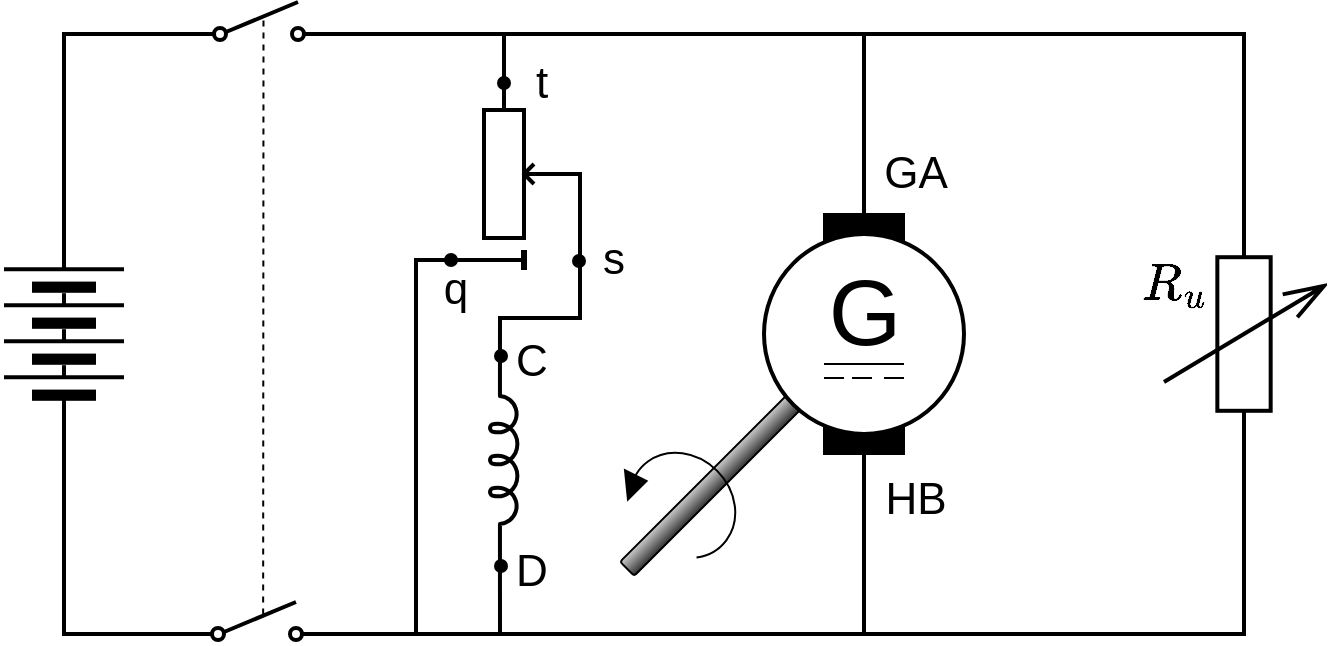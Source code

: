 <mxfile version="28.2.1">
  <diagram name="Página-1" id="HDXa31TG4p9EnJkbFQCH">
    <mxGraphModel dx="1245" dy="683" grid="1" gridSize="1" guides="1" tooltips="1" connect="1" arrows="1" fold="1" page="1" pageScale="1" pageWidth="827" pageHeight="1169" math="1" shadow="0">
      <root>
        <mxCell id="0" />
        <mxCell id="1" parent="0" />
        <mxCell id="8GcMBOhhkafH-5VDX_pW-36" value="" style="rounded=1;whiteSpace=wrap;html=1;rotation=-225;gradientColor=#333333;gradientDirection=north;fillColor=#CCCCCC;" vertex="1" parent="1">
          <mxGeometry x="354" y="290" width="120" height="10" as="geometry" />
        </mxCell>
        <mxCell id="8GcMBOhhkafH-5VDX_pW-31" style="edgeStyle=orthogonalEdgeStyle;rounded=0;orthogonalLoop=1;jettySize=auto;html=1;exitX=1;exitY=0.5;exitDx=0;exitDy=0;entryX=0;entryY=0.8;entryDx=0;entryDy=0;endArrow=none;endFill=0;strokeWidth=2;" edge="1" parent="1" source="8GcMBOhhkafH-5VDX_pW-2" target="8GcMBOhhkafH-5VDX_pW-30">
          <mxGeometry relative="1" as="geometry" />
        </mxCell>
        <mxCell id="8GcMBOhhkafH-5VDX_pW-32" style="edgeStyle=orthogonalEdgeStyle;rounded=0;orthogonalLoop=1;jettySize=auto;html=1;exitX=0;exitY=0.5;exitDx=0;exitDy=0;entryX=0;entryY=0.8;entryDx=0;entryDy=0;endArrow=none;endFill=0;strokeWidth=2;" edge="1" parent="1" source="8GcMBOhhkafH-5VDX_pW-2" target="8GcMBOhhkafH-5VDX_pW-5">
          <mxGeometry relative="1" as="geometry" />
        </mxCell>
        <mxCell id="8GcMBOhhkafH-5VDX_pW-2" value="" style="pointerEvents=1;verticalLabelPosition=bottom;shadow=0;dashed=0;align=center;html=1;verticalAlign=top;shape=mxgraph.electrical.miscellaneous.batteryStack;direction=north;strokeWidth=2;" vertex="1" parent="1">
          <mxGeometry x="60" y="170" width="60" height="100" as="geometry" />
        </mxCell>
        <mxCell id="8GcMBOhhkafH-5VDX_pW-28" style="edgeStyle=orthogonalEdgeStyle;rounded=0;orthogonalLoop=1;jettySize=auto;html=1;exitX=1;exitY=0.8;exitDx=0;exitDy=0;strokeWidth=2;endArrow=none;endFill=0;" edge="1" parent="1">
          <mxGeometry relative="1" as="geometry">
            <mxPoint x="308" y="370" as="targetPoint" />
            <mxPoint x="223" y="370" as="sourcePoint" />
          </mxGeometry>
        </mxCell>
        <mxCell id="8GcMBOhhkafH-5VDX_pW-5" value="" style="html=1;shape=mxgraph.electrical.electro-mechanical.singleSwitch;aspect=fixed;elSwitchState=off;strokeWidth=2;" vertex="1" parent="1">
          <mxGeometry x="149" y="354" width="75" height="20" as="geometry" />
        </mxCell>
        <mxCell id="8GcMBOhhkafH-5VDX_pW-26" style="edgeStyle=orthogonalEdgeStyle;rounded=0;orthogonalLoop=1;jettySize=auto;html=1;exitX=1;exitY=0.5;exitDx=0;exitDy=0;exitPerimeter=0;strokeWidth=2;endArrow=none;endFill=0;" edge="1" parent="1" source="8GcMBOhhkafH-5VDX_pW-6">
          <mxGeometry relative="1" as="geometry">
            <mxPoint x="490" y="70" as="targetPoint" />
            <Array as="points">
              <mxPoint x="680" y="70" />
            </Array>
          </mxGeometry>
        </mxCell>
        <mxCell id="8GcMBOhhkafH-5VDX_pW-27" style="edgeStyle=orthogonalEdgeStyle;rounded=0;orthogonalLoop=1;jettySize=auto;html=1;exitX=0;exitY=0.5;exitDx=0;exitDy=0;exitPerimeter=0;strokeWidth=2;endArrow=none;endFill=0;" edge="1" parent="1" source="8GcMBOhhkafH-5VDX_pW-6">
          <mxGeometry relative="1" as="geometry">
            <mxPoint x="490" y="370" as="targetPoint" />
            <Array as="points">
              <mxPoint x="680" y="370" />
            </Array>
          </mxGeometry>
        </mxCell>
        <mxCell id="8GcMBOhhkafH-5VDX_pW-6" value="" style="pointerEvents=1;verticalLabelPosition=bottom;shadow=0;dashed=0;align=center;html=1;verticalAlign=top;shape=mxgraph.electrical.resistors.variable_resistor_1;rotation=-90;flipV=1;strokeWidth=2;" vertex="1" parent="1">
          <mxGeometry x="620" y="180" width="120" height="80" as="geometry" />
        </mxCell>
        <mxCell id="8GcMBOhhkafH-5VDX_pW-24" style="edgeStyle=orthogonalEdgeStyle;rounded=0;orthogonalLoop=1;jettySize=auto;html=1;exitX=1;exitY=0.645;exitDx=0;exitDy=0;exitPerimeter=0;entryX=0.5;entryY=1;entryDx=0;entryDy=0;strokeWidth=2;endArrow=none;endFill=0;" edge="1" parent="1" source="8GcMBOhhkafH-5VDX_pW-7" target="8GcMBOhhkafH-5VDX_pW-9">
          <mxGeometry relative="1" as="geometry">
            <Array as="points">
              <mxPoint x="308" y="370" />
              <mxPoint x="490" y="370" />
            </Array>
          </mxGeometry>
        </mxCell>
        <mxCell id="8GcMBOhhkafH-5VDX_pW-7" value="" style="pointerEvents=1;verticalLabelPosition=bottom;shadow=0;dashed=0;align=center;html=1;verticalAlign=top;shape=mxgraph.electrical.inductors.inductor_5;rotation=90;strokeWidth=2;" vertex="1" parent="1">
          <mxGeometry x="260" y="276" width="100" height="14" as="geometry" />
        </mxCell>
        <mxCell id="8GcMBOhhkafH-5VDX_pW-25" style="edgeStyle=orthogonalEdgeStyle;rounded=0;orthogonalLoop=1;jettySize=auto;html=1;exitX=1;exitY=0.25;exitDx=0;exitDy=0;exitPerimeter=0;entryX=0.5;entryY=0;entryDx=0;entryDy=0;strokeWidth=2;endArrow=none;endFill=0;" edge="1" parent="1" source="8GcMBOhhkafH-5VDX_pW-8" target="8GcMBOhhkafH-5VDX_pW-9">
          <mxGeometry relative="1" as="geometry" />
        </mxCell>
        <mxCell id="8GcMBOhhkafH-5VDX_pW-8" value="" style="pointerEvents=1;verticalLabelPosition=bottom;shadow=0;dashed=0;align=center;html=1;verticalAlign=top;shape=mxgraph.electrical.resistors.potentiometer_1;rotation=-90;strokeWidth=2;" vertex="1" parent="1">
          <mxGeometry x="270" y="120" width="100" height="40" as="geometry" />
        </mxCell>
        <mxCell id="8GcMBOhhkafH-5VDX_pW-16" value="" style="group;strokeWidth=2;" vertex="1" connectable="0" parent="1">
          <mxGeometry x="440" y="160" width="100" height="120" as="geometry" />
        </mxCell>
        <mxCell id="8GcMBOhhkafH-5VDX_pW-9" value="" style="rounded=0;whiteSpace=wrap;html=1;fillStyle=solid;fillColor=#000000;" vertex="1" parent="8GcMBOhhkafH-5VDX_pW-16">
          <mxGeometry x="30" width="40" height="120" as="geometry" />
        </mxCell>
        <mxCell id="8GcMBOhhkafH-5VDX_pW-1" value="&lt;font style=&quot;font-size: 56px;&quot;&gt;&lt;sup&gt;&lt;font style=&quot;line-height: 80%;&quot;&gt;G&lt;/font&gt;&lt;/sup&gt;&lt;/font&gt;" style="verticalLabelPosition=middle;shadow=0;dashed=0;align=center;html=1;verticalAlign=middle;strokeWidth=2;shape=ellipse;fontSize=32;perimeter=ellipsePerimeter;" vertex="1" parent="8GcMBOhhkafH-5VDX_pW-16">
          <mxGeometry y="10" width="100" height="100" as="geometry" />
        </mxCell>
        <mxCell id="8GcMBOhhkafH-5VDX_pW-15" value="" style="group" vertex="1" connectable="0" parent="8GcMBOhhkafH-5VDX_pW-16">
          <mxGeometry x="30" y="75" width="40" height="7" as="geometry" />
        </mxCell>
        <mxCell id="8GcMBOhhkafH-5VDX_pW-10" value="" style="endArrow=none;html=1;rounded=0;" edge="1" parent="8GcMBOhhkafH-5VDX_pW-15">
          <mxGeometry width="50" height="50" relative="1" as="geometry">
            <mxPoint x="40" as="sourcePoint" />
            <mxPoint as="targetPoint" />
          </mxGeometry>
        </mxCell>
        <mxCell id="8GcMBOhhkafH-5VDX_pW-11" value="" style="endArrow=none;html=1;rounded=0;" edge="1" parent="8GcMBOhhkafH-5VDX_pW-15">
          <mxGeometry width="50" height="50" relative="1" as="geometry">
            <mxPoint x="10" y="7" as="sourcePoint" />
            <mxPoint y="7" as="targetPoint" />
          </mxGeometry>
        </mxCell>
        <mxCell id="8GcMBOhhkafH-5VDX_pW-12" value="" style="endArrow=none;html=1;rounded=0;" edge="1" parent="8GcMBOhhkafH-5VDX_pW-15">
          <mxGeometry width="50" height="50" relative="1" as="geometry">
            <mxPoint x="24" y="7" as="sourcePoint" />
            <mxPoint x="14" y="7" as="targetPoint" />
          </mxGeometry>
        </mxCell>
        <mxCell id="8GcMBOhhkafH-5VDX_pW-13" value="" style="endArrow=none;html=1;rounded=0;" edge="1" parent="8GcMBOhhkafH-5VDX_pW-15">
          <mxGeometry width="50" height="50" relative="1" as="geometry">
            <mxPoint x="40" y="7" as="sourcePoint" />
            <mxPoint x="30" y="7" as="targetPoint" />
          </mxGeometry>
        </mxCell>
        <mxCell id="8GcMBOhhkafH-5VDX_pW-19" value="" style="rounded=0;whiteSpace=wrap;html=1;strokeColor=none;" vertex="1" parent="1">
          <mxGeometry x="300" y="173" width="20" height="20" as="geometry" />
        </mxCell>
        <mxCell id="8GcMBOhhkafH-5VDX_pW-21" value="" style="endArrow=none;html=1;rounded=0;strokeWidth=3;" edge="1" parent="1">
          <mxGeometry width="50" height="50" relative="1" as="geometry">
            <mxPoint x="320" y="188" as="sourcePoint" />
            <mxPoint x="320" y="178" as="targetPoint" />
          </mxGeometry>
        </mxCell>
        <mxCell id="8GcMBOhhkafH-5VDX_pW-29" style="edgeStyle=orthogonalEdgeStyle;rounded=0;orthogonalLoop=1;jettySize=auto;html=1;exitX=1;exitY=0.8;exitDx=0;exitDy=0;strokeWidth=2;endArrow=none;endFill=0;" edge="1" parent="1">
          <mxGeometry relative="1" as="geometry">
            <mxPoint x="309" y="70" as="targetPoint" />
            <mxPoint x="224" y="70" as="sourcePoint" />
          </mxGeometry>
        </mxCell>
        <mxCell id="8GcMBOhhkafH-5VDX_pW-30" value="" style="html=1;shape=mxgraph.electrical.electro-mechanical.singleSwitch;aspect=fixed;elSwitchState=off;strokeWidth=2;" vertex="1" parent="1">
          <mxGeometry x="150" y="54" width="75" height="20" as="geometry" />
        </mxCell>
        <mxCell id="8GcMBOhhkafH-5VDX_pW-33" value="" style="endArrow=none;dashed=1;html=1;rounded=0;entryX=0.53;entryY=0.389;entryDx=0;entryDy=0;entryPerimeter=0;exitX=0.541;exitY=0.311;exitDx=0;exitDy=0;exitPerimeter=0;" edge="1" parent="1" source="8GcMBOhhkafH-5VDX_pW-5" target="8GcMBOhhkafH-5VDX_pW-30">
          <mxGeometry width="50" height="50" relative="1" as="geometry">
            <mxPoint x="187.825" y="361" as="sourcePoint" />
            <mxPoint x="187.85" y="62.86" as="targetPoint" />
          </mxGeometry>
        </mxCell>
        <mxCell id="8GcMBOhhkafH-5VDX_pW-37" value="" style="verticalLabelPosition=bottom;shadow=0;dashed=0;align=center;html=1;verticalAlign=top;shape=mxgraph.electrical.rot_mech.verticalLabelPosition=bottom;shadow=0;dashed=0;align=center;fillColor=strokeColor;html=1;verticalAlign=top;strokeWidth=1;shape=mxgraph.electrical.rot_mech.rotation;rotation=-135;" vertex="1" parent="1">
          <mxGeometry x="370" y="280" width="63.93" height="43.7" as="geometry" />
        </mxCell>
        <mxCell id="8GcMBOhhkafH-5VDX_pW-41" value="" style="shape=ellipse;fillColor=#000000;strokeColor=none;html=1;sketch=0;" vertex="1" parent="1">
          <mxGeometry x="306.5" y="91" width="7" height="7" as="geometry" />
        </mxCell>
        <mxCell id="8GcMBOhhkafH-5VDX_pW-42" value="" style="shape=ellipse;fillColor=#000000;strokeColor=none;html=1;sketch=0;" vertex="1" parent="1">
          <mxGeometry x="280" y="179.5" width="7" height="7" as="geometry" />
        </mxCell>
        <mxCell id="8GcMBOhhkafH-5VDX_pW-45" value="" style="endArrow=none;html=1;rounded=0;entryX=1;entryY=0.5;entryDx=0;entryDy=0;strokeWidth=2;" edge="1" parent="1" target="8GcMBOhhkafH-5VDX_pW-19">
          <mxGeometry width="50" height="50" relative="1" as="geometry">
            <mxPoint x="266" y="371" as="sourcePoint" />
            <mxPoint x="267" y="175" as="targetPoint" />
            <Array as="points">
              <mxPoint x="266" y="183" />
            </Array>
          </mxGeometry>
        </mxCell>
        <mxCell id="8GcMBOhhkafH-5VDX_pW-46" value="" style="shape=ellipse;fillColor=#000000;strokeColor=none;html=1;sketch=0;" vertex="1" parent="1">
          <mxGeometry x="344" y="180" width="7" height="7" as="geometry" />
        </mxCell>
        <mxCell id="8GcMBOhhkafH-5VDX_pW-48" style="edgeStyle=orthogonalEdgeStyle;rounded=0;orthogonalLoop=1;jettySize=auto;html=1;exitX=0.5;exitY=1;exitDx=0;exitDy=0;exitPerimeter=0;entryX=0;entryY=0.645;entryDx=0;entryDy=0;entryPerimeter=0;strokeWidth=2;endArrow=none;endFill=0;" edge="1" parent="1" source="8GcMBOhhkafH-5VDX_pW-8" target="8GcMBOhhkafH-5VDX_pW-7">
          <mxGeometry relative="1" as="geometry">
            <Array as="points">
              <mxPoint x="348" y="140" />
              <mxPoint x="348" y="212" />
              <mxPoint x="308" y="212" />
            </Array>
          </mxGeometry>
        </mxCell>
        <mxCell id="8GcMBOhhkafH-5VDX_pW-51" value="" style="shape=ellipse;fillColor=#000000;strokeColor=none;html=1;sketch=0;" vertex="1" parent="1">
          <mxGeometry x="305" y="227.5" width="7" height="7" as="geometry" />
        </mxCell>
        <mxCell id="8GcMBOhhkafH-5VDX_pW-52" value="" style="shape=ellipse;fillColor=#000000;strokeColor=none;html=1;sketch=0;" vertex="1" parent="1">
          <mxGeometry x="305" y="332.5" width="7" height="7" as="geometry" />
        </mxCell>
        <mxCell id="8GcMBOhhkafH-5VDX_pW-53" value="&lt;font style=&quot;font-size: 22px;&quot;&gt;t&lt;/font&gt;" style="text;html=1;align=center;verticalAlign=middle;whiteSpace=wrap;rounded=0;" vertex="1" parent="1">
          <mxGeometry x="313" y="79.5" width="32" height="30" as="geometry" />
        </mxCell>
        <mxCell id="8GcMBOhhkafH-5VDX_pW-54" value="&lt;font style=&quot;font-size: 22px;&quot;&gt;s&lt;/font&gt;" style="text;html=1;align=center;verticalAlign=middle;whiteSpace=wrap;rounded=0;" vertex="1" parent="1">
          <mxGeometry x="349" y="168" width="32" height="30" as="geometry" />
        </mxCell>
        <mxCell id="8GcMBOhhkafH-5VDX_pW-56" value="&lt;font style=&quot;font-size: 22px;&quot;&gt;q&lt;/font&gt;" style="text;html=1;align=center;verticalAlign=middle;whiteSpace=wrap;rounded=0;" vertex="1" parent="1">
          <mxGeometry x="270" y="183" width="32" height="30" as="geometry" />
        </mxCell>
        <mxCell id="8GcMBOhhkafH-5VDX_pW-57" value="&lt;font style=&quot;font-size: 22px;&quot;&gt;C&lt;/font&gt;" style="text;html=1;align=center;verticalAlign=middle;whiteSpace=wrap;rounded=0;" vertex="1" parent="1">
          <mxGeometry x="308" y="219" width="32" height="30" as="geometry" />
        </mxCell>
        <mxCell id="8GcMBOhhkafH-5VDX_pW-58" value="&lt;font style=&quot;font-size: 22px;&quot;&gt;D&lt;/font&gt;" style="text;html=1;align=center;verticalAlign=middle;whiteSpace=wrap;rounded=0;" vertex="1" parent="1">
          <mxGeometry x="308" y="324" width="32" height="30" as="geometry" />
        </mxCell>
        <mxCell id="8GcMBOhhkafH-5VDX_pW-59" value="&lt;font style=&quot;font-size: 22px;&quot;&gt;GA&lt;/font&gt;" style="text;html=1;align=center;verticalAlign=middle;whiteSpace=wrap;rounded=0;" vertex="1" parent="1">
          <mxGeometry x="500" y="125" width="32" height="30" as="geometry" />
        </mxCell>
        <mxCell id="8GcMBOhhkafH-5VDX_pW-60" value="&lt;font style=&quot;font-size: 22px;&quot;&gt;HB&lt;/font&gt;" style="text;html=1;align=center;verticalAlign=middle;whiteSpace=wrap;rounded=0;" vertex="1" parent="1">
          <mxGeometry x="500" y="288" width="32" height="30" as="geometry" />
        </mxCell>
        <mxCell id="8GcMBOhhkafH-5VDX_pW-62" value="$$R_u$$" style="text;html=1;align=center;verticalAlign=middle;whiteSpace=wrap;rounded=0;fontSize=22;" vertex="1" parent="1">
          <mxGeometry x="628" y="181" width="34" height="30" as="geometry" />
        </mxCell>
      </root>
    </mxGraphModel>
  </diagram>
</mxfile>
